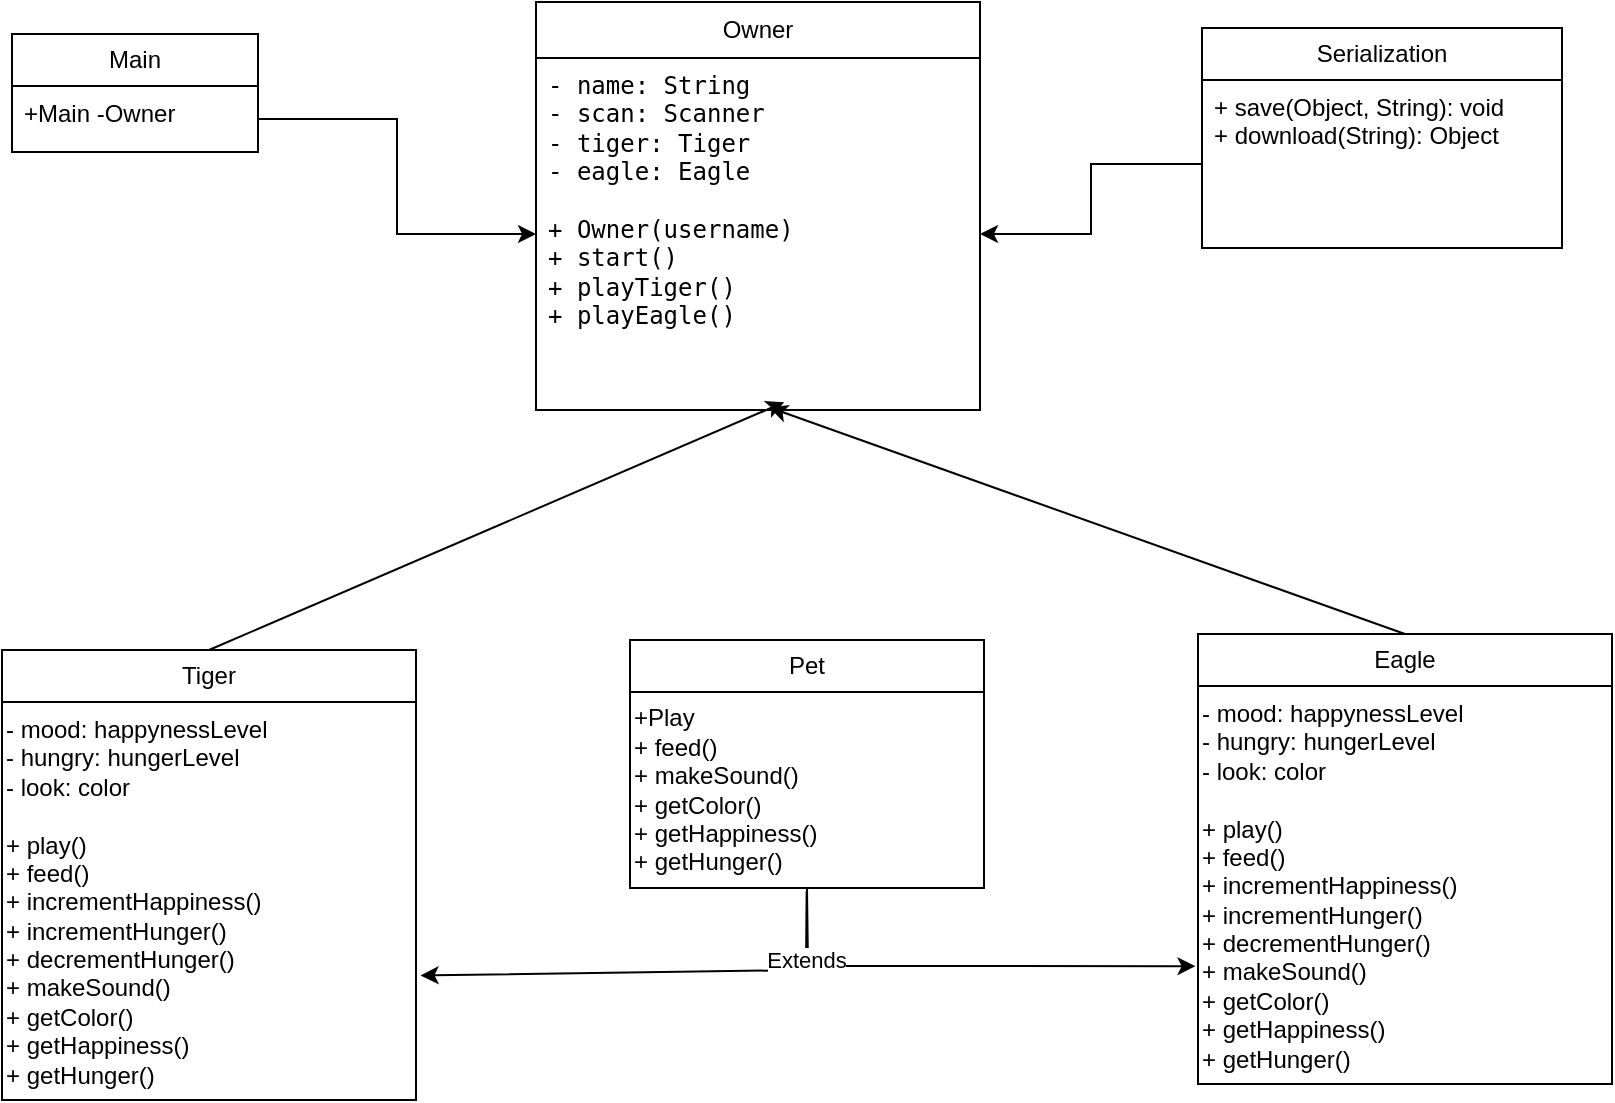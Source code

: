 <mxfile version="22.0.8" type="device">
  <diagram name="Page-1" id="ECKYmMbul-JISPaQjSkk">
    <mxGraphModel dx="2184" dy="681" grid="0" gridSize="10" guides="1" tooltips="1" connect="1" arrows="1" fold="1" page="1" pageScale="1" pageWidth="850" pageHeight="1100" math="0" shadow="0">
      <root>
        <mxCell id="0" />
        <mxCell id="1" parent="0" />
        <mxCell id="uGxHZB6WG5yOioScFXZL-2" value="Pet" style="swimlane;fontStyle=0;childLayout=stackLayout;horizontal=1;startSize=26;fillColor=none;horizontalStack=0;resizeParent=1;resizeParentMax=0;resizeLast=0;collapsible=1;marginBottom=0;whiteSpace=wrap;html=1;" parent="1" vertex="1">
          <mxGeometry x="-500" y="334" width="177" height="124" as="geometry" />
        </mxCell>
        <mxCell id="uGxHZB6WG5yOioScFXZL-38" value="&lt;div&gt;+Play&lt;/div&gt;&lt;div&gt;+ feed()&amp;nbsp; &amp;nbsp; &amp;nbsp;&lt;/div&gt;&lt;div&gt;+ makeSound()&amp;nbsp;&lt;/div&gt;&lt;div&gt;+ getColor()&amp;nbsp;&lt;/div&gt;&lt;div&gt;+ getHappiness()&amp;nbsp;&lt;/div&gt;&lt;div&gt;+ getHunger()&amp;nbsp;&lt;/div&gt;" style="text;html=1;align=left;verticalAlign=middle;resizable=0;points=[];autosize=1;strokeColor=none;fillColor=none;" parent="uGxHZB6WG5yOioScFXZL-2" vertex="1">
          <mxGeometry y="26" width="177" height="98" as="geometry" />
        </mxCell>
        <mxCell id="uGxHZB6WG5yOioScFXZL-6" value="Tiger" style="swimlane;fontStyle=0;childLayout=stackLayout;horizontal=1;startSize=26;fillColor=none;horizontalStack=0;resizeParent=1;resizeParentMax=0;resizeLast=0;collapsible=1;marginBottom=0;whiteSpace=wrap;html=1;" parent="1" vertex="1">
          <mxGeometry x="-814" y="339" width="207" height="225" as="geometry" />
        </mxCell>
        <mxCell id="uGxHZB6WG5yOioScFXZL-24" value="&lt;div&gt;&lt;span style=&quot;background-color: initial;&quot;&gt;- mood: happynessLevel&amp;nbsp;&lt;/span&gt;&lt;br&gt;&lt;/div&gt;&lt;div&gt;- hungry: hungerLevel&amp;nbsp;&lt;/div&gt;&lt;div&gt;- look: color&amp;nbsp; &amp;nbsp;&lt;/div&gt;&lt;div&gt;&lt;br&gt;&lt;/div&gt;&lt;div&gt;+ play()&amp;nbsp; &amp;nbsp;&lt;/div&gt;&lt;div&gt;+ feed()&amp;nbsp; &amp;nbsp; &amp;nbsp; &amp;nbsp; &amp;nbsp; &amp;nbsp;&lt;/div&gt;&lt;div&gt;+ incrementHappiness()&lt;/div&gt;&lt;div&gt;+ incrementHunger()&lt;span style=&quot;background-color: initial;&quot;&gt;&amp;nbsp; &amp;nbsp; &amp;nbsp;&lt;/span&gt;&lt;/div&gt;&lt;div&gt;+ decrementHunger()&lt;/div&gt;&lt;div&gt;+ makeSound()&amp;nbsp;&amp;nbsp;&lt;/div&gt;&lt;div&gt;+ getColor()&amp;nbsp; &amp;nbsp; &amp;nbsp;&lt;/div&gt;&lt;div&gt;+ getHappiness()&amp;nbsp;&amp;nbsp;&lt;/div&gt;&lt;div&gt;+ getHunger()&amp;nbsp; &amp;nbsp; &amp;nbsp; &amp;nbsp; &amp;nbsp; &amp;nbsp;&lt;/div&gt;" style="text;html=1;align=left;verticalAlign=middle;resizable=0;points=[];autosize=1;strokeColor=none;fillColor=none;" parent="uGxHZB6WG5yOioScFXZL-6" vertex="1">
          <mxGeometry y="26" width="207" height="199" as="geometry" />
        </mxCell>
        <mxCell id="uGxHZB6WG5yOioScFXZL-8" value="Owner" style="swimlane;fontStyle=0;childLayout=stackLayout;horizontal=1;startSize=28;fillColor=none;horizontalStack=0;resizeParent=1;resizeParentMax=0;resizeLast=0;collapsible=1;marginBottom=0;whiteSpace=wrap;html=1;" parent="1" vertex="1">
          <mxGeometry x="-547" y="15" width="222" height="204" as="geometry" />
        </mxCell>
        <mxCell id="uGxHZB6WG5yOioScFXZL-9" value="&lt;div&gt;&lt;span style=&quot;font-family: &amp;quot;Söhne Mono&amp;quot;, Monaco, &amp;quot;Andale Mono&amp;quot;, &amp;quot;Ubuntu Mono&amp;quot;, monospace; background-color: initial;&quot;&gt;- name: String&amp;nbsp; &amp;nbsp;&lt;/span&gt;&lt;br&gt;&lt;/div&gt;&lt;div&gt;&lt;font face=&quot;Söhne Mono, Monaco, Andale Mono, Ubuntu Mono, monospace&quot;&gt;- scan: Scanner&amp;nbsp; &amp;nbsp;&lt;/font&gt;&lt;/div&gt;&lt;div&gt;&lt;font face=&quot;Söhne Mono, Monaco, Andale Mono, Ubuntu Mono, monospace&quot;&gt;- tiger: Tiger&lt;/font&gt;&lt;/div&gt;&lt;div&gt;&lt;span style=&quot;font-family: &amp;quot;Söhne Mono&amp;quot;, Monaco, &amp;quot;Andale Mono&amp;quot;, &amp;quot;Ubuntu Mono&amp;quot;, monospace; background-color: initial;&quot;&gt;- eagle: Eagle&lt;/span&gt;&lt;/div&gt;&lt;div&gt;&lt;br&gt;&lt;/div&gt;&lt;div&gt;&lt;font face=&quot;Söhne Mono, Monaco, Andale Mono, Ubuntu Mono, monospace&quot;&gt;+ Owner(username)&amp;nbsp; &amp;nbsp; &amp;nbsp;&amp;nbsp;&lt;/font&gt;&lt;/div&gt;&lt;div&gt;&lt;span style=&quot;font-family: &amp;quot;Söhne Mono&amp;quot;, Monaco, &amp;quot;Andale Mono&amp;quot;, &amp;quot;Ubuntu Mono&amp;quot;, monospace; background-color: initial;&quot;&gt;+ start()&amp;nbsp; &amp;nbsp; &amp;nbsp; &amp;nbsp; &amp;nbsp; &amp;nbsp; &amp;nbsp;&amp;nbsp;&lt;/span&gt;&lt;/div&gt;&lt;div&gt;&lt;font face=&quot;Söhne Mono, Monaco, Andale Mono, Ubuntu Mono, monospace&quot;&gt;+ playTiger()&amp;nbsp; &amp;nbsp;&amp;nbsp;&lt;/font&gt;&lt;/div&gt;&lt;div&gt;&lt;font face=&quot;Söhne Mono, Monaco, Andale Mono, Ubuntu Mono, monospace&quot;&gt;+ playEagle()&lt;/font&gt;&lt;/div&gt;" style="text;strokeColor=none;fillColor=none;align=left;verticalAlign=top;spacingLeft=4;spacingRight=4;overflow=hidden;rotatable=0;points=[[0,0.5],[1,0.5]];portConstraint=eastwest;whiteSpace=wrap;html=1;" parent="uGxHZB6WG5yOioScFXZL-8" vertex="1">
          <mxGeometry y="28" width="222" height="176" as="geometry" />
        </mxCell>
        <mxCell id="uGxHZB6WG5yOioScFXZL-42" value="Main" style="swimlane;fontStyle=0;childLayout=stackLayout;horizontal=1;startSize=26;fillColor=none;horizontalStack=0;resizeParent=1;resizeParentMax=0;resizeLast=0;collapsible=1;marginBottom=0;whiteSpace=wrap;html=1;" parent="1" vertex="1">
          <mxGeometry x="-809" y="31" width="123" height="59" as="geometry" />
        </mxCell>
        <mxCell id="uGxHZB6WG5yOioScFXZL-43" value="+Main -Owner" style="text;strokeColor=none;fillColor=none;align=left;verticalAlign=top;spacingLeft=4;spacingRight=4;overflow=hidden;rotatable=0;points=[[0,0.5],[1,0.5]];portConstraint=eastwest;whiteSpace=wrap;html=1;" parent="uGxHZB6WG5yOioScFXZL-42" vertex="1">
          <mxGeometry y="26" width="123" height="33" as="geometry" />
        </mxCell>
        <mxCell id="uGxHZB6WG5yOioScFXZL-40" value="Serialization" style="swimlane;fontStyle=0;childLayout=stackLayout;horizontal=1;startSize=26;fillColor=none;horizontalStack=0;resizeParent=1;resizeParentMax=0;resizeLast=0;collapsible=1;marginBottom=0;whiteSpace=wrap;html=1;" parent="1" vertex="1">
          <mxGeometry x="-214" y="28" width="180" height="110" as="geometry" />
        </mxCell>
        <mxCell id="uGxHZB6WG5yOioScFXZL-41" value="+ save(Object, String): void&amp;nbsp;&lt;br&gt;+ download(String): Object" style="text;strokeColor=none;fillColor=none;align=left;verticalAlign=top;spacingLeft=4;spacingRight=4;overflow=hidden;rotatable=0;points=[[0,0.5],[1,0.5]];portConstraint=eastwest;whiteSpace=wrap;html=1;" parent="uGxHZB6WG5yOioScFXZL-40" vertex="1">
          <mxGeometry y="26" width="180" height="84" as="geometry" />
        </mxCell>
        <mxCell id="1GE32dIHmkH9MxjpZE5c-2" value="Eagle" style="swimlane;fontStyle=0;childLayout=stackLayout;horizontal=1;startSize=26;fillColor=none;horizontalStack=0;resizeParent=1;resizeParentMax=0;resizeLast=0;collapsible=1;marginBottom=0;whiteSpace=wrap;html=1;" vertex="1" parent="1">
          <mxGeometry x="-216" y="331" width="207" height="225" as="geometry" />
        </mxCell>
        <mxCell id="1GE32dIHmkH9MxjpZE5c-3" value="&lt;div&gt;&lt;span style=&quot;background-color: initial;&quot;&gt;- mood: happynessLevel&amp;nbsp;&lt;/span&gt;&lt;br&gt;&lt;/div&gt;&lt;div&gt;- hungry: hungerLevel&amp;nbsp;&lt;/div&gt;&lt;div&gt;- look: color&amp;nbsp; &amp;nbsp;&lt;/div&gt;&lt;div&gt;&lt;br&gt;&lt;/div&gt;&lt;div&gt;+ play()&amp;nbsp; &amp;nbsp;&lt;/div&gt;&lt;div&gt;+ feed()&amp;nbsp; &amp;nbsp; &amp;nbsp; &amp;nbsp; &amp;nbsp; &amp;nbsp;&lt;/div&gt;&lt;div&gt;+ incrementHappiness()&lt;/div&gt;&lt;div&gt;+ incrementHunger()&lt;span style=&quot;background-color: initial;&quot;&gt;&amp;nbsp; &amp;nbsp; &amp;nbsp;&lt;/span&gt;&lt;/div&gt;&lt;div&gt;+ decrementHunger()&lt;/div&gt;&lt;div&gt;+ makeSound()&amp;nbsp;&amp;nbsp;&lt;/div&gt;&lt;div&gt;+ getColor()&amp;nbsp; &amp;nbsp; &amp;nbsp;&lt;/div&gt;&lt;div&gt;+ getHappiness()&amp;nbsp;&amp;nbsp;&lt;/div&gt;&lt;div&gt;+ getHunger()&amp;nbsp; &amp;nbsp; &amp;nbsp; &amp;nbsp; &amp;nbsp; &amp;nbsp;&lt;/div&gt;" style="text;html=1;align=left;verticalAlign=middle;resizable=0;points=[];autosize=1;strokeColor=none;fillColor=none;" vertex="1" parent="1GE32dIHmkH9MxjpZE5c-2">
          <mxGeometry y="26" width="207" height="199" as="geometry" />
        </mxCell>
        <mxCell id="1GE32dIHmkH9MxjpZE5c-4" style="edgeStyle=orthogonalEdgeStyle;rounded=0;orthogonalLoop=1;jettySize=auto;html=1;exitX=1;exitY=0.5;exitDx=0;exitDy=0;" edge="1" parent="1" source="uGxHZB6WG5yOioScFXZL-43" target="uGxHZB6WG5yOioScFXZL-9">
          <mxGeometry relative="1" as="geometry">
            <mxPoint x="-577.946" y="202.923" as="targetPoint" />
          </mxGeometry>
        </mxCell>
        <mxCell id="1GE32dIHmkH9MxjpZE5c-7" style="edgeStyle=orthogonalEdgeStyle;rounded=0;orthogonalLoop=1;jettySize=auto;html=1;exitX=0;exitY=0.5;exitDx=0;exitDy=0;entryX=1;entryY=0.5;entryDx=0;entryDy=0;" edge="1" parent="1" source="uGxHZB6WG5yOioScFXZL-41" target="uGxHZB6WG5yOioScFXZL-9">
          <mxGeometry relative="1" as="geometry" />
        </mxCell>
        <mxCell id="1GE32dIHmkH9MxjpZE5c-8" value="" style="endArrow=classic;html=1;rounded=0;exitX=0.5;exitY=1;exitDx=0;exitDy=0;entryX=1.011;entryY=0.687;entryDx=0;entryDy=0;entryPerimeter=0;" edge="1" parent="1" source="uGxHZB6WG5yOioScFXZL-2" target="uGxHZB6WG5yOioScFXZL-24">
          <mxGeometry width="50" height="50" relative="1" as="geometry">
            <mxPoint x="-362" y="498" as="sourcePoint" />
            <mxPoint x="-312" y="448" as="targetPoint" />
            <Array as="points">
              <mxPoint x="-411" y="499" />
            </Array>
          </mxGeometry>
        </mxCell>
        <mxCell id="1GE32dIHmkH9MxjpZE5c-11" value="" style="endArrow=classic;html=1;rounded=0;entryX=-0.006;entryY=0.704;entryDx=0;entryDy=0;entryPerimeter=0;exitX=0.499;exitY=1.017;exitDx=0;exitDy=0;exitPerimeter=0;" edge="1" parent="1" source="uGxHZB6WG5yOioScFXZL-38" target="1GE32dIHmkH9MxjpZE5c-3">
          <mxGeometry width="50" height="50" relative="1" as="geometry">
            <mxPoint x="-362" y="498" as="sourcePoint" />
            <mxPoint x="-312" y="448" as="targetPoint" />
            <Array as="points">
              <mxPoint x="-412" y="497" />
            </Array>
          </mxGeometry>
        </mxCell>
        <mxCell id="1GE32dIHmkH9MxjpZE5c-12" value="Extends" style="edgeLabel;html=1;align=center;verticalAlign=middle;resizable=0;points=[];" vertex="1" connectable="0" parent="1GE32dIHmkH9MxjpZE5c-11">
          <mxGeometry x="-0.783" y="1" relative="1" as="geometry">
            <mxPoint x="-1" y="9" as="offset" />
          </mxGeometry>
        </mxCell>
        <mxCell id="1GE32dIHmkH9MxjpZE5c-13" value="" style="endArrow=classic;html=1;rounded=0;entryX=0.526;entryY=0.993;entryDx=0;entryDy=0;entryPerimeter=0;exitX=0.5;exitY=0;exitDx=0;exitDy=0;" edge="1" parent="1" source="1GE32dIHmkH9MxjpZE5c-2" target="uGxHZB6WG5yOioScFXZL-9">
          <mxGeometry width="50" height="50" relative="1" as="geometry">
            <mxPoint x="-314" y="334" as="sourcePoint" />
            <mxPoint x="-264" y="284" as="targetPoint" />
          </mxGeometry>
        </mxCell>
        <mxCell id="1GE32dIHmkH9MxjpZE5c-14" value="" style="endArrow=classic;html=1;rounded=0;exitX=0.5;exitY=0;exitDx=0;exitDy=0;entryX=0.559;entryY=0.978;entryDx=0;entryDy=0;entryPerimeter=0;" edge="1" parent="1" source="uGxHZB6WG5yOioScFXZL-6" target="uGxHZB6WG5yOioScFXZL-9">
          <mxGeometry width="50" height="50" relative="1" as="geometry">
            <mxPoint x="-185" y="352" as="sourcePoint" />
            <mxPoint x="-503" y="239" as="targetPoint" />
          </mxGeometry>
        </mxCell>
      </root>
    </mxGraphModel>
  </diagram>
</mxfile>
